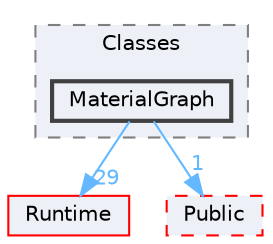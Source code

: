 digraph "MaterialGraph"
{
 // INTERACTIVE_SVG=YES
 // LATEX_PDF_SIZE
  bgcolor="transparent";
  edge [fontname=Helvetica,fontsize=10,labelfontname=Helvetica,labelfontsize=10];
  node [fontname=Helvetica,fontsize=10,shape=box,height=0.2,width=0.4];
  compound=true
  subgraph clusterdir_0d13eddcba6027e8ab9d61accf84dcff {
    graph [ bgcolor="#edf0f7", pencolor="grey50", label="Classes", fontname=Helvetica,fontsize=10 style="filled,dashed", URL="dir_0d13eddcba6027e8ab9d61accf84dcff.html",tooltip=""]
  dir_77ae924517897925eca0e2d86eb69cab [label="MaterialGraph", fillcolor="#edf0f7", color="grey25", style="filled,bold", URL="dir_77ae924517897925eca0e2d86eb69cab.html",tooltip=""];
  }
  dir_7536b172fbd480bfd146a1b1acd6856b [label="Runtime", fillcolor="#edf0f7", color="red", style="filled", URL="dir_7536b172fbd480bfd146a1b1acd6856b.html",tooltip=""];
  dir_978a81d20f5a53c90067a06992956062 [label="Public", fillcolor="#edf0f7", color="red", style="filled,dashed", URL="dir_978a81d20f5a53c90067a06992956062.html",tooltip=""];
  dir_77ae924517897925eca0e2d86eb69cab->dir_7536b172fbd480bfd146a1b1acd6856b [headlabel="29", labeldistance=1.5 headhref="dir_000600_000984.html" href="dir_000600_000984.html" color="steelblue1" fontcolor="steelblue1"];
  dir_77ae924517897925eca0e2d86eb69cab->dir_978a81d20f5a53c90067a06992956062 [headlabel="1", labeldistance=1.5 headhref="dir_000600_000930.html" href="dir_000600_000930.html" color="steelblue1" fontcolor="steelblue1"];
}
